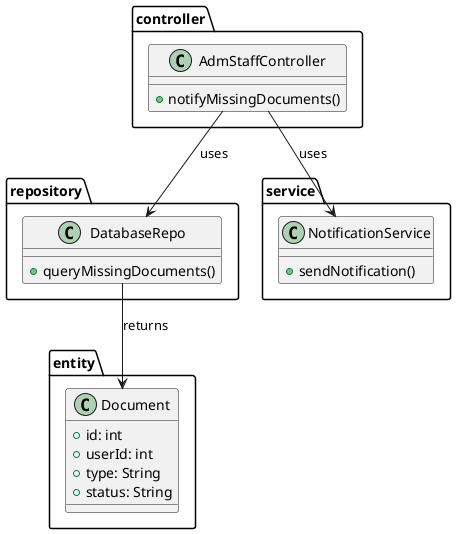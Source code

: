; filepath: /home/slightlywind/Repositories/Legacy/SWD392/class_diagrams/notify_missing_documents.puml
@startuml
package controller {
    class AdmStaffController {
        +notifyMissingDocuments()
    }
}

package repository {
    class DatabaseRepo {
        +queryMissingDocuments()
    }
}

package service {
    class NotificationService {
        +sendNotification()
    }
}

package entity {
    class Document {
        +id: int
        +userId: int
        +type: String
        +status: String
    }
}

AdmStaffController --> DatabaseRepo : uses
AdmStaffController --> NotificationService : uses
DatabaseRepo --> Document : returns
@enduml